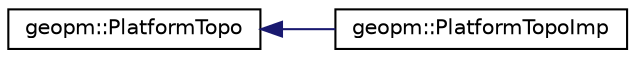 digraph "Graphical Class Hierarchy"
{
  edge [fontname="Helvetica",fontsize="10",labelfontname="Helvetica",labelfontsize="10"];
  node [fontname="Helvetica",fontsize="10",shape=record];
  rankdir="LR";
  Node0 [label="geopm::PlatformTopo",height=0.2,width=0.4,color="black", fillcolor="white", style="filled",URL="$classgeopm_1_1_platform_topo.html"];
  Node0 -> Node1 [dir="back",color="midnightblue",fontsize="10",style="solid",fontname="Helvetica"];
  Node1 [label="geopm::PlatformTopoImp",height=0.2,width=0.4,color="black", fillcolor="white", style="filled",URL="$classgeopm_1_1_platform_topo_imp.html"];
}
